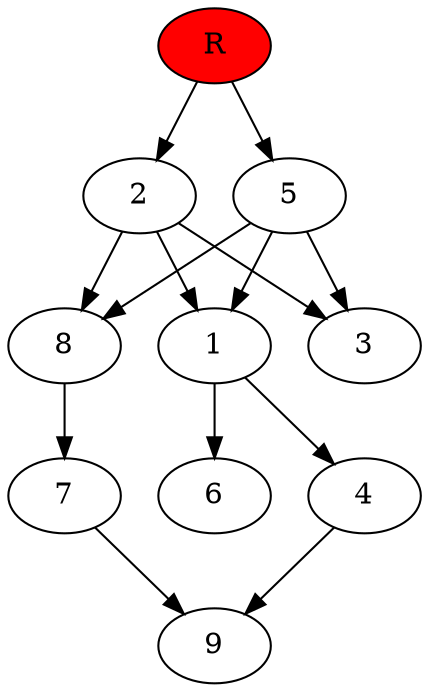 digraph prb30337 {
	1
	2
	3
	4
	5
	6
	7
	8
	R [fillcolor="#ff0000" style=filled]
	1 -> 4
	1 -> 6
	2 -> 1
	2 -> 3
	2 -> 8
	4 -> 9
	5 -> 1
	5 -> 3
	5 -> 8
	7 -> 9
	8 -> 7
	R -> 2
	R -> 5
}

